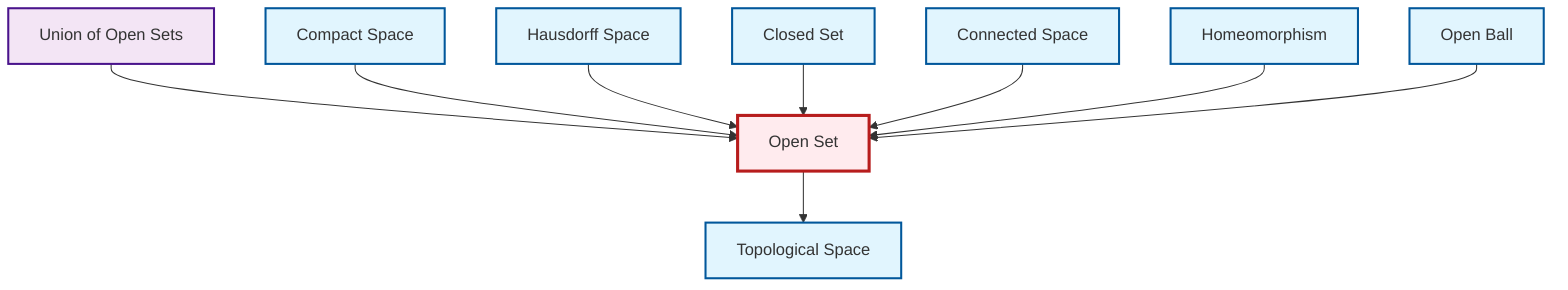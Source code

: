 graph TD
    classDef definition fill:#e1f5fe,stroke:#01579b,stroke-width:2px
    classDef theorem fill:#f3e5f5,stroke:#4a148c,stroke-width:2px
    classDef axiom fill:#fff3e0,stroke:#e65100,stroke-width:2px
    classDef example fill:#e8f5e9,stroke:#1b5e20,stroke-width:2px
    classDef current fill:#ffebee,stroke:#b71c1c,stroke-width:3px
    def-topological-space["Topological Space"]:::definition
    def-open-set["Open Set"]:::definition
    def-homeomorphism["Homeomorphism"]:::definition
    def-closed-set["Closed Set"]:::definition
    def-hausdorff["Hausdorff Space"]:::definition
    thm-union-open-sets["Union of Open Sets"]:::theorem
    def-compact["Compact Space"]:::definition
    def-open-ball["Open Ball"]:::definition
    def-connected["Connected Space"]:::definition
    thm-union-open-sets --> def-open-set
    def-compact --> def-open-set
    def-hausdorff --> def-open-set
    def-closed-set --> def-open-set
    def-open-set --> def-topological-space
    def-connected --> def-open-set
    def-homeomorphism --> def-open-set
    def-open-ball --> def-open-set
    class def-open-set current